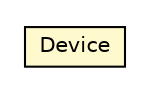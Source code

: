 #!/usr/local/bin/dot
#
# Class diagram 
# Generated by UMLGraph version R5_6-24-gf6e263 (http://www.umlgraph.org/)
#

digraph G {
	edge [fontname="Helvetica",fontsize=10,labelfontname="Helvetica",labelfontsize=10];
	node [fontname="Helvetica",fontsize=10,shape=plaintext];
	nodesep=0.25;
	ranksep=0.5;
	// org.universAAL.lddi.zigbee.commissioning.Activator.Device
	c84945 [label=<<table title="org.universAAL.lddi.zigbee.commissioning.Activator.Device" border="0" cellborder="1" cellspacing="0" cellpadding="2" port="p" bgcolor="lemonChiffon" href="./Activator.Device.html">
		<tr><td><table border="0" cellspacing="0" cellpadding="1">
<tr><td align="center" balign="center"> Device </td></tr>
		</table></td></tr>
		</table>>, URL="./Activator.Device.html", fontname="Helvetica", fontcolor="black", fontsize=10.0];
}

